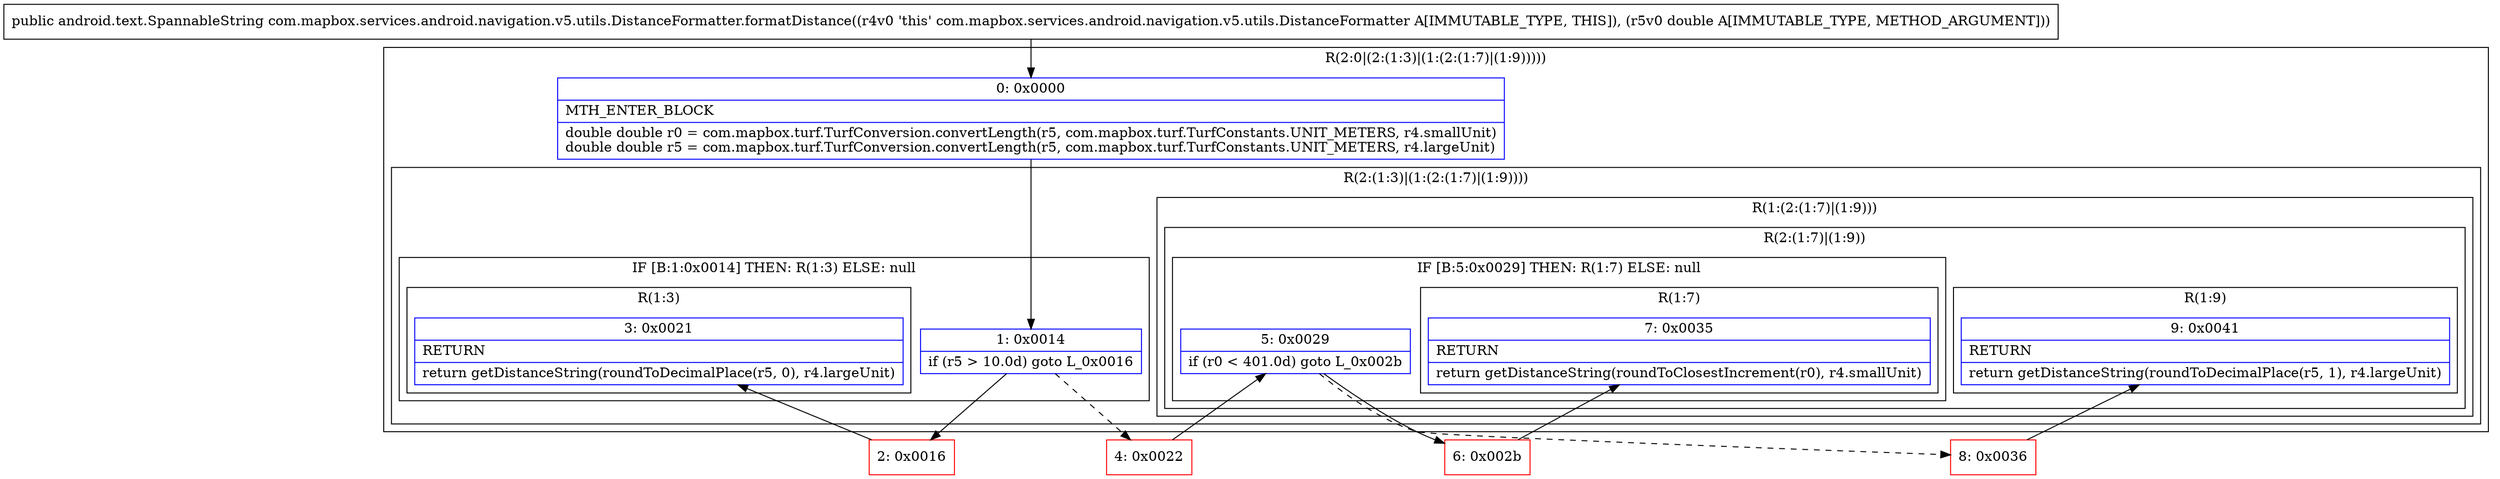 digraph "CFG forcom.mapbox.services.android.navigation.v5.utils.DistanceFormatter.formatDistance(D)Landroid\/text\/SpannableString;" {
subgraph cluster_Region_1089958281 {
label = "R(2:0|(2:(1:3)|(1:(2:(1:7)|(1:9)))))";
node [shape=record,color=blue];
Node_0 [shape=record,label="{0\:\ 0x0000|MTH_ENTER_BLOCK\l|double double r0 = com.mapbox.turf.TurfConversion.convertLength(r5, com.mapbox.turf.TurfConstants.UNIT_METERS, r4.smallUnit)\ldouble double r5 = com.mapbox.turf.TurfConversion.convertLength(r5, com.mapbox.turf.TurfConstants.UNIT_METERS, r4.largeUnit)\l}"];
subgraph cluster_Region_1287011055 {
label = "R(2:(1:3)|(1:(2:(1:7)|(1:9))))";
node [shape=record,color=blue];
subgraph cluster_IfRegion_2136901761 {
label = "IF [B:1:0x0014] THEN: R(1:3) ELSE: null";
node [shape=record,color=blue];
Node_1 [shape=record,label="{1\:\ 0x0014|if (r5 \> 10.0d) goto L_0x0016\l}"];
subgraph cluster_Region_73319898 {
label = "R(1:3)";
node [shape=record,color=blue];
Node_3 [shape=record,label="{3\:\ 0x0021|RETURN\l|return getDistanceString(roundToDecimalPlace(r5, 0), r4.largeUnit)\l}"];
}
}
subgraph cluster_Region_238192482 {
label = "R(1:(2:(1:7)|(1:9)))";
node [shape=record,color=blue];
subgraph cluster_Region_115469274 {
label = "R(2:(1:7)|(1:9))";
node [shape=record,color=blue];
subgraph cluster_IfRegion_358312200 {
label = "IF [B:5:0x0029] THEN: R(1:7) ELSE: null";
node [shape=record,color=blue];
Node_5 [shape=record,label="{5\:\ 0x0029|if (r0 \< 401.0d) goto L_0x002b\l}"];
subgraph cluster_Region_927302460 {
label = "R(1:7)";
node [shape=record,color=blue];
Node_7 [shape=record,label="{7\:\ 0x0035|RETURN\l|return getDistanceString(roundToClosestIncrement(r0), r4.smallUnit)\l}"];
}
}
subgraph cluster_Region_1241775984 {
label = "R(1:9)";
node [shape=record,color=blue];
Node_9 [shape=record,label="{9\:\ 0x0041|RETURN\l|return getDistanceString(roundToDecimalPlace(r5, 1), r4.largeUnit)\l}"];
}
}
}
}
}
Node_2 [shape=record,color=red,label="{2\:\ 0x0016}"];
Node_4 [shape=record,color=red,label="{4\:\ 0x0022}"];
Node_6 [shape=record,color=red,label="{6\:\ 0x002b}"];
Node_8 [shape=record,color=red,label="{8\:\ 0x0036}"];
MethodNode[shape=record,label="{public android.text.SpannableString com.mapbox.services.android.navigation.v5.utils.DistanceFormatter.formatDistance((r4v0 'this' com.mapbox.services.android.navigation.v5.utils.DistanceFormatter A[IMMUTABLE_TYPE, THIS]), (r5v0 double A[IMMUTABLE_TYPE, METHOD_ARGUMENT])) }"];
MethodNode -> Node_0;
Node_0 -> Node_1;
Node_1 -> Node_2;
Node_1 -> Node_4[style=dashed];
Node_5 -> Node_6;
Node_5 -> Node_8[style=dashed];
Node_2 -> Node_3;
Node_4 -> Node_5;
Node_6 -> Node_7;
Node_8 -> Node_9;
}

